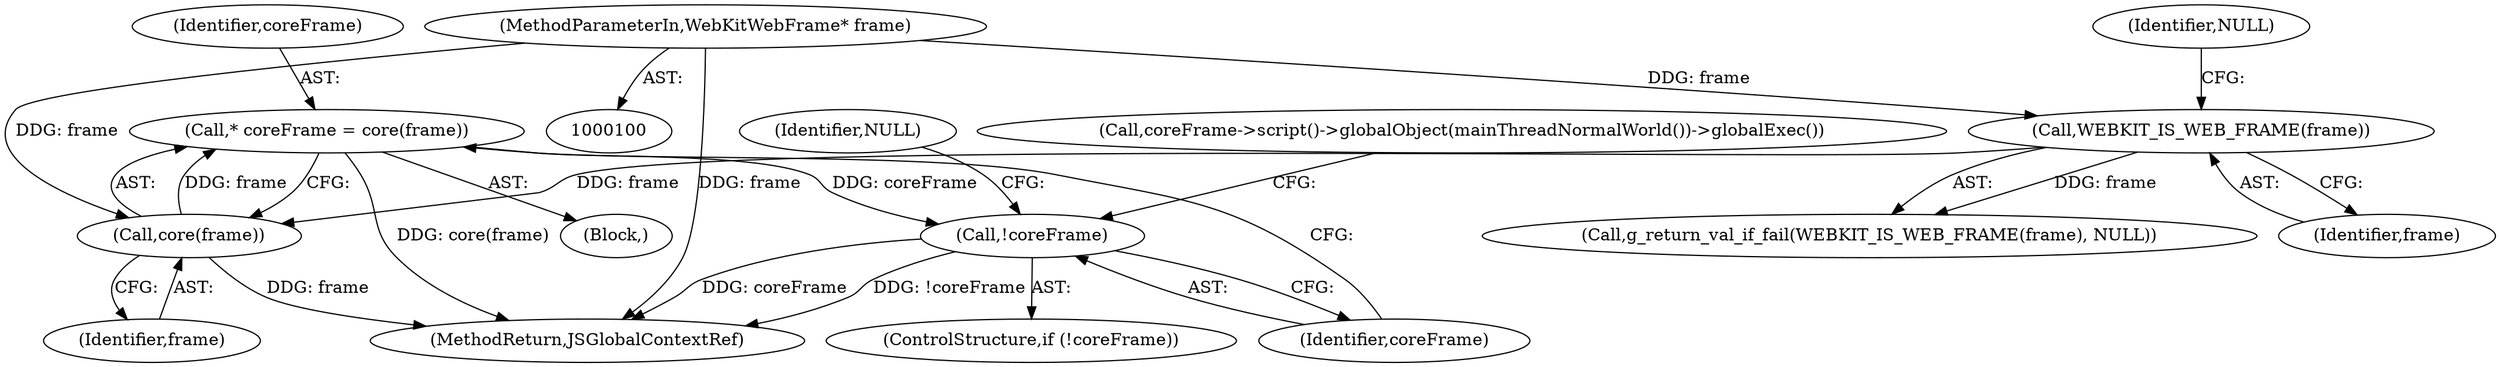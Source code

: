 digraph "0_Chrome_a0af50481db56aa780942e8595a20c36b2c34f5c_0@pointer" {
"1000108" [label="(Call,* coreFrame = core(frame))"];
"1000110" [label="(Call,core(frame))"];
"1000104" [label="(Call,WEBKIT_IS_WEB_FRAME(frame))"];
"1000101" [label="(MethodParameterIn,WebKitWebFrame* frame)"];
"1000113" [label="(Call,!coreFrame)"];
"1000108" [label="(Call,* coreFrame = core(frame))"];
"1000110" [label="(Call,core(frame))"];
"1000106" [label="(Identifier,NULL)"];
"1000105" [label="(Identifier,frame)"];
"1000116" [label="(Identifier,NULL)"];
"1000101" [label="(MethodParameterIn,WebKitWebFrame* frame)"];
"1000111" [label="(Identifier,frame)"];
"1000104" [label="(Call,WEBKIT_IS_WEB_FRAME(frame))"];
"1000112" [label="(ControlStructure,if (!coreFrame))"];
"1000120" [label="(MethodReturn,JSGlobalContextRef)"];
"1000114" [label="(Identifier,coreFrame)"];
"1000113" [label="(Call,!coreFrame)"];
"1000119" [label="(Call,coreFrame->script()->globalObject(mainThreadNormalWorld())->globalExec())"];
"1000109" [label="(Identifier,coreFrame)"];
"1000103" [label="(Call,g_return_val_if_fail(WEBKIT_IS_WEB_FRAME(frame), NULL))"];
"1000102" [label="(Block,)"];
"1000108" -> "1000102"  [label="AST: "];
"1000108" -> "1000110"  [label="CFG: "];
"1000109" -> "1000108"  [label="AST: "];
"1000110" -> "1000108"  [label="AST: "];
"1000114" -> "1000108"  [label="CFG: "];
"1000108" -> "1000120"  [label="DDG: core(frame)"];
"1000110" -> "1000108"  [label="DDG: frame"];
"1000108" -> "1000113"  [label="DDG: coreFrame"];
"1000110" -> "1000111"  [label="CFG: "];
"1000111" -> "1000110"  [label="AST: "];
"1000110" -> "1000120"  [label="DDG: frame"];
"1000104" -> "1000110"  [label="DDG: frame"];
"1000101" -> "1000110"  [label="DDG: frame"];
"1000104" -> "1000103"  [label="AST: "];
"1000104" -> "1000105"  [label="CFG: "];
"1000105" -> "1000104"  [label="AST: "];
"1000106" -> "1000104"  [label="CFG: "];
"1000104" -> "1000103"  [label="DDG: frame"];
"1000101" -> "1000104"  [label="DDG: frame"];
"1000101" -> "1000100"  [label="AST: "];
"1000101" -> "1000120"  [label="DDG: frame"];
"1000113" -> "1000112"  [label="AST: "];
"1000113" -> "1000114"  [label="CFG: "];
"1000114" -> "1000113"  [label="AST: "];
"1000116" -> "1000113"  [label="CFG: "];
"1000119" -> "1000113"  [label="CFG: "];
"1000113" -> "1000120"  [label="DDG: coreFrame"];
"1000113" -> "1000120"  [label="DDG: !coreFrame"];
}
